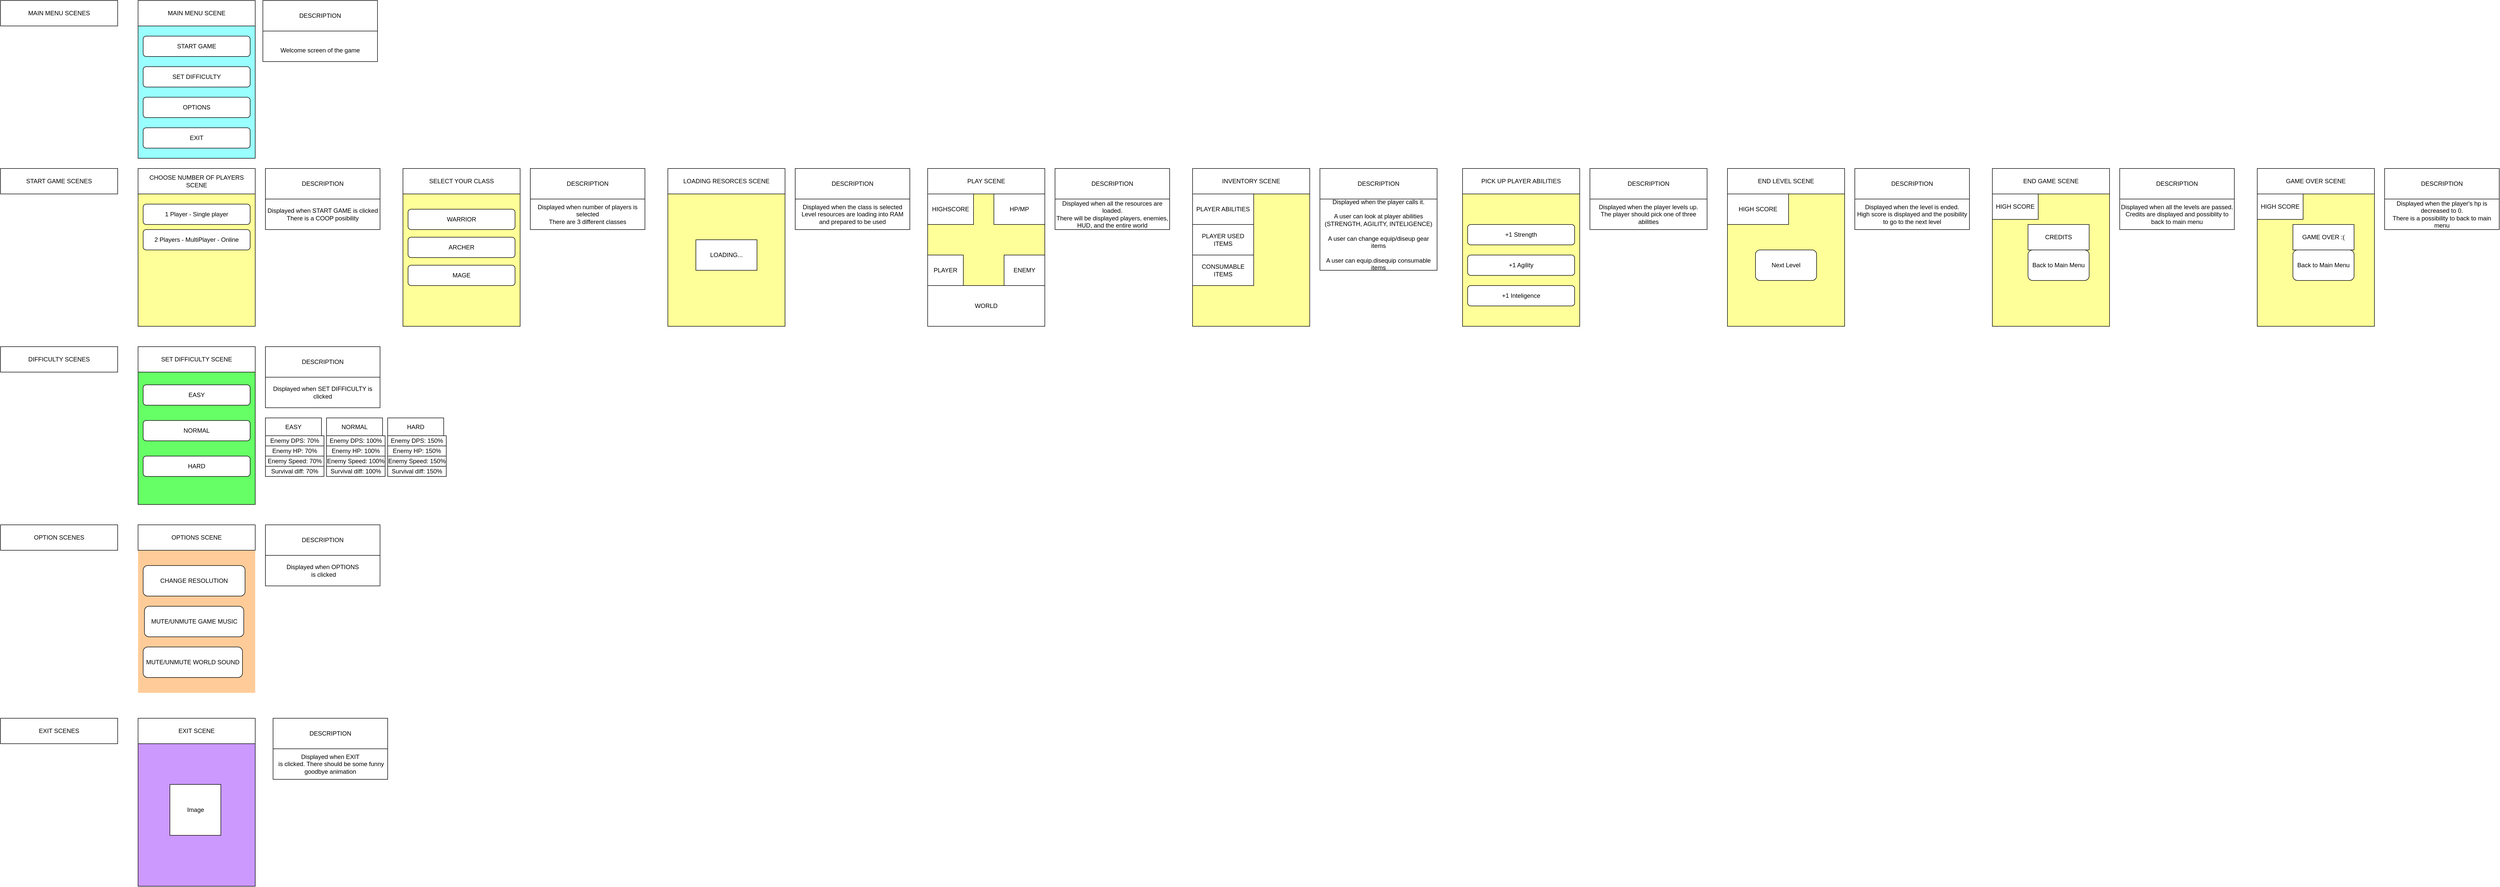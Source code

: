 <mxfile version="13.10.0" type="embed">
    <diagram id="eMU_mlaN2lheY5ZQrt8L" name="Scenes">
        <mxGraphModel dx="1830" dy="555" grid="1" gridSize="10" guides="1" tooltips="1" connect="1" arrows="1" fold="1" page="1" pageScale="1" pageWidth="850" pageHeight="1100" math="0" shadow="0">
            <root>
                <mxCell id="0"/>
                <mxCell id="1" parent="0"/>
                <mxCell id="11" value="" style="rounded=0;whiteSpace=wrap;html=1;fillColor=#99FFFF;" vertex="1" parent="1">
                    <mxGeometry x="40" y="80" width="230" height="260" as="geometry"/>
                </mxCell>
                <mxCell id="3" value="MAIN MENU SCENE" style="rounded=0;whiteSpace=wrap;html=1;" vertex="1" parent="1">
                    <mxGeometry x="40" y="30" width="230" height="50" as="geometry"/>
                </mxCell>
                <mxCell id="6" value="START GAME" style="rounded=1;whiteSpace=wrap;html=1;" vertex="1" parent="1">
                    <mxGeometry x="50" y="100" width="210" height="40" as="geometry"/>
                </mxCell>
                <mxCell id="7" value="SET DIFFICULTY" style="rounded=1;whiteSpace=wrap;html=1;" vertex="1" parent="1">
                    <mxGeometry x="50" y="160" width="210" height="40" as="geometry"/>
                </mxCell>
                <mxCell id="10" value="OPTIONS" style="rounded=1;whiteSpace=wrap;html=1;" vertex="1" parent="1">
                    <mxGeometry x="50" y="220" width="210" height="40" as="geometry"/>
                </mxCell>
                <mxCell id="13" value="EXIT" style="rounded=1;whiteSpace=wrap;html=1;" vertex="1" parent="1">
                    <mxGeometry x="50" y="280" width="210" height="40" as="geometry"/>
                </mxCell>
                <mxCell id="16" value="" style="rounded=0;whiteSpace=wrap;html=1;fillColor=#FFFF99;" vertex="1" parent="1">
                    <mxGeometry x="40" y="410" width="230" height="260" as="geometry"/>
                </mxCell>
                <mxCell id="18" value="CHOOSE NUMBER OF PLAYERS SCENE" style="rounded=0;whiteSpace=wrap;html=1;" vertex="1" parent="1">
                    <mxGeometry x="40" y="360" width="230" height="50" as="geometry"/>
                </mxCell>
                <mxCell id="25" value="2 Players - MultiPlayer - Online" style="rounded=1;whiteSpace=wrap;html=1;" vertex="1" parent="1">
                    <mxGeometry x="50" y="480" width="210" height="40" as="geometry"/>
                </mxCell>
                <mxCell id="26" value="1 Player - Single player" style="rounded=1;whiteSpace=wrap;html=1;" vertex="1" parent="1">
                    <mxGeometry x="50" y="430" width="210" height="40" as="geometry"/>
                </mxCell>
                <mxCell id="32" value="" style="group" vertex="1" connectable="0" parent="1">
                    <mxGeometry x="1080" y="360" width="230" height="310" as="geometry"/>
                </mxCell>
                <mxCell id="29" value="" style="rounded=0;whiteSpace=wrap;html=1;fillColor=#FFFF99;" vertex="1" parent="32">
                    <mxGeometry y="50" width="230" height="260" as="geometry"/>
                </mxCell>
                <mxCell id="30" value="LOADING RESORCES SCENE" style="rounded=0;whiteSpace=wrap;html=1;" vertex="1" parent="32">
                    <mxGeometry width="230" height="50" as="geometry"/>
                </mxCell>
                <mxCell id="39" value="LOADING..." style="rounded=0;whiteSpace=wrap;html=1;" vertex="1" parent="32">
                    <mxGeometry x="55" y="140" width="120" height="60" as="geometry"/>
                </mxCell>
                <mxCell id="284" value="" style="rounded=0;whiteSpace=wrap;html=1;fillColor=#CC99FF;" vertex="1" parent="1">
                    <mxGeometry x="40" y="1440" width="230" height="330" as="geometry"/>
                </mxCell>
                <mxCell id="286" value="EXIT SCENE" style="rounded=0;whiteSpace=wrap;html=1;" vertex="1" parent="1">
                    <mxGeometry x="40" y="1440" width="230" height="50" as="geometry"/>
                </mxCell>
                <mxCell id="287" value="Image" style="rounded=0;whiteSpace=wrap;html=1;" vertex="1" parent="1">
                    <mxGeometry x="102.5" y="1570" width="100" height="100" as="geometry"/>
                </mxCell>
                <mxCell id="303" value="" style="group" vertex="1" connectable="0" parent="1">
                    <mxGeometry x="285" y="30" width="225" height="120" as="geometry"/>
                </mxCell>
                <mxCell id="300" value="&lt;br&gt;Welcome screen of the game" style="rounded=0;whiteSpace=wrap;html=1;" vertex="1" parent="303">
                    <mxGeometry y="60" width="225" height="60" as="geometry"/>
                </mxCell>
                <mxCell id="302" value="DESCRIPTION" style="rounded=0;whiteSpace=wrap;html=1;" vertex="1" parent="303">
                    <mxGeometry width="225" height="60" as="geometry"/>
                </mxCell>
                <mxCell id="307" value="" style="group" vertex="1" connectable="0" parent="1">
                    <mxGeometry x="290" y="360" width="225" height="120" as="geometry"/>
                </mxCell>
                <mxCell id="308" value="Displayed when START GAME is clicked&lt;br&gt;There is a COOP posibility" style="rounded=0;whiteSpace=wrap;html=1;" vertex="1" parent="307">
                    <mxGeometry y="60" width="225" height="60" as="geometry"/>
                </mxCell>
                <mxCell id="309" value="DESCRIPTION" style="rounded=0;whiteSpace=wrap;html=1;" vertex="1" parent="307">
                    <mxGeometry width="225" height="60" as="geometry"/>
                </mxCell>
                <mxCell id="319" value="" style="group" vertex="1" connectable="0" parent="1">
                    <mxGeometry x="40" y="710" width="230" height="310" as="geometry"/>
                </mxCell>
                <mxCell id="213" value="" style="rounded=0;whiteSpace=wrap;html=1;fillColor=#66FF66;" vertex="1" parent="319">
                    <mxGeometry y="50" width="230" height="260" as="geometry"/>
                </mxCell>
                <mxCell id="318" value="" style="group" vertex="1" connectable="0" parent="319">
                    <mxGeometry width="230" height="255" as="geometry"/>
                </mxCell>
                <mxCell id="214" value="SET DIFFICULTY SCENE" style="rounded=0;whiteSpace=wrap;html=1;" vertex="1" parent="318">
                    <mxGeometry width="230" height="50" as="geometry"/>
                </mxCell>
                <mxCell id="215" value="EASY" style="rounded=1;whiteSpace=wrap;html=1;" vertex="1" parent="318">
                    <mxGeometry x="10" y="75" width="210" height="40" as="geometry"/>
                </mxCell>
                <mxCell id="216" value="NORMAL" style="rounded=1;whiteSpace=wrap;html=1;" vertex="1" parent="318">
                    <mxGeometry x="10" y="145" width="210" height="40" as="geometry"/>
                </mxCell>
                <mxCell id="217" value="HARD" style="rounded=1;whiteSpace=wrap;html=1;" vertex="1" parent="318">
                    <mxGeometry x="10" y="215" width="210" height="40" as="geometry"/>
                </mxCell>
                <mxCell id="329" value="&lt;span&gt;DIFFICULTY SCENES&lt;/span&gt;" style="rounded=0;whiteSpace=wrap;html=1;" vertex="1" parent="1">
                    <mxGeometry x="-230" y="710" width="230" height="50" as="geometry"/>
                </mxCell>
                <mxCell id="331" value="START GAME SCENES" style="rounded=0;whiteSpace=wrap;html=1;" vertex="1" parent="1">
                    <mxGeometry x="-230" y="360" width="230" height="50" as="geometry"/>
                </mxCell>
                <mxCell id="333" value="MAIN MENU SCENES" style="rounded=0;whiteSpace=wrap;html=1;" vertex="1" parent="1">
                    <mxGeometry x="-230" y="30" width="230" height="50" as="geometry"/>
                </mxCell>
                <mxCell id="348" value="" style="group" vertex="1" connectable="0" parent="1">
                    <mxGeometry x="290" y="710" width="225" height="120" as="geometry"/>
                </mxCell>
                <mxCell id="321" value="Displayed when SET DIFFICULTY is clicked" style="rounded=0;whiteSpace=wrap;html=1;" vertex="1" parent="348">
                    <mxGeometry y="60" width="225" height="60" as="geometry"/>
                </mxCell>
                <mxCell id="322" value="DESCRIPTION" style="rounded=0;whiteSpace=wrap;html=1;" vertex="1" parent="348">
                    <mxGeometry width="225" height="60" as="geometry"/>
                </mxCell>
                <mxCell id="351" value="" style="group" vertex="1" connectable="0" parent="1">
                    <mxGeometry x="290" y="850" width="115" height="115" as="geometry"/>
                </mxCell>
                <mxCell id="339" value="" style="rounded=0;whiteSpace=wrap;html=1;" vertex="1" parent="351">
                    <mxGeometry y="5" width="110" height="110" as="geometry"/>
                </mxCell>
                <mxCell id="347" value="" style="group" vertex="1" connectable="0" parent="351">
                    <mxGeometry y="35" width="115" height="80" as="geometry"/>
                </mxCell>
                <mxCell id="343" value="&lt;span&gt;Enemy DPS: 70%&lt;/span&gt;" style="rounded=0;whiteSpace=wrap;html=1;" vertex="1" parent="347">
                    <mxGeometry width="115" height="20" as="geometry"/>
                </mxCell>
                <mxCell id="344" value="&lt;span&gt;Enemy HP: 70%&lt;/span&gt;" style="rounded=0;whiteSpace=wrap;html=1;" vertex="1" parent="347">
                    <mxGeometry y="20" width="115" height="20" as="geometry"/>
                </mxCell>
                <mxCell id="345" value="Enemy Speed: 70%" style="rounded=0;whiteSpace=wrap;html=1;" vertex="1" parent="347">
                    <mxGeometry y="40" width="115" height="20" as="geometry"/>
                </mxCell>
                <mxCell id="346" value="&lt;span&gt;Survival diff: 70%&lt;/span&gt;" style="rounded=0;whiteSpace=wrap;html=1;" vertex="1" parent="347">
                    <mxGeometry y="60" width="115" height="20" as="geometry"/>
                </mxCell>
                <mxCell id="349" value="EASY" style="rounded=0;whiteSpace=wrap;html=1;" vertex="1" parent="351">
                    <mxGeometry width="110" height="35" as="geometry"/>
                </mxCell>
                <mxCell id="360" value="" style="group" vertex="1" connectable="0" parent="1">
                    <mxGeometry x="410" y="850" width="115" height="115" as="geometry"/>
                </mxCell>
                <mxCell id="361" value="" style="rounded=0;whiteSpace=wrap;html=1;" vertex="1" parent="360">
                    <mxGeometry y="5" width="110" height="110" as="geometry"/>
                </mxCell>
                <mxCell id="362" value="" style="group" vertex="1" connectable="0" parent="360">
                    <mxGeometry y="35" width="115" height="80" as="geometry"/>
                </mxCell>
                <mxCell id="363" value="&lt;span&gt;Enemy DPS: 100%&lt;/span&gt;" style="rounded=0;whiteSpace=wrap;html=1;" vertex="1" parent="362">
                    <mxGeometry width="115" height="20" as="geometry"/>
                </mxCell>
                <mxCell id="364" value="&lt;span&gt;Enemy HP: 100%&lt;/span&gt;" style="rounded=0;whiteSpace=wrap;html=1;" vertex="1" parent="362">
                    <mxGeometry y="20" width="115" height="20" as="geometry"/>
                </mxCell>
                <mxCell id="365" value="Enemy Speed: 100%" style="rounded=0;whiteSpace=wrap;html=1;" vertex="1" parent="362">
                    <mxGeometry y="40" width="115" height="20" as="geometry"/>
                </mxCell>
                <mxCell id="366" value="&lt;span&gt;Survival diff: 100%&lt;/span&gt;" style="rounded=0;whiteSpace=wrap;html=1;" vertex="1" parent="362">
                    <mxGeometry y="60" width="115" height="20" as="geometry"/>
                </mxCell>
                <mxCell id="367" value="NORMAL" style="rounded=0;whiteSpace=wrap;html=1;" vertex="1" parent="360">
                    <mxGeometry width="110" height="35" as="geometry"/>
                </mxCell>
                <mxCell id="368" value="" style="group" vertex="1" connectable="0" parent="1">
                    <mxGeometry x="530" y="850" width="115" height="115" as="geometry"/>
                </mxCell>
                <mxCell id="369" value="" style="rounded=0;whiteSpace=wrap;html=1;" vertex="1" parent="368">
                    <mxGeometry y="5" width="110" height="110" as="geometry"/>
                </mxCell>
                <mxCell id="370" value="" style="group" vertex="1" connectable="0" parent="368">
                    <mxGeometry y="35" width="115" height="80" as="geometry"/>
                </mxCell>
                <mxCell id="371" value="&lt;span&gt;Enemy DPS: 150%&lt;/span&gt;" style="rounded=0;whiteSpace=wrap;html=1;" vertex="1" parent="370">
                    <mxGeometry width="115" height="20" as="geometry"/>
                </mxCell>
                <mxCell id="372" value="&lt;span&gt;Enemy HP: 150%&lt;/span&gt;" style="rounded=0;whiteSpace=wrap;html=1;" vertex="1" parent="370">
                    <mxGeometry y="20" width="115" height="20" as="geometry"/>
                </mxCell>
                <mxCell id="373" value="Enemy Speed: 150%" style="rounded=0;whiteSpace=wrap;html=1;" vertex="1" parent="370">
                    <mxGeometry y="40" width="115" height="20" as="geometry"/>
                </mxCell>
                <mxCell id="374" value="&lt;span&gt;Survival diff: 150%&lt;/span&gt;" style="rounded=0;whiteSpace=wrap;html=1;" vertex="1" parent="370">
                    <mxGeometry y="60" width="115" height="20" as="geometry"/>
                </mxCell>
                <mxCell id="375" value="HARD" style="rounded=0;whiteSpace=wrap;html=1;" vertex="1" parent="368">
                    <mxGeometry width="110" height="35" as="geometry"/>
                </mxCell>
                <mxCell id="376" value="OPTION SCENES" style="rounded=0;whiteSpace=wrap;html=1;" vertex="1" parent="1">
                    <mxGeometry x="-230" y="1060" width="230" height="50" as="geometry"/>
                </mxCell>
                <mxCell id="380" value="" style="group" vertex="1" connectable="0" parent="1">
                    <mxGeometry x="290" y="1060" width="225" height="120" as="geometry"/>
                </mxCell>
                <mxCell id="381" value="Displayed when OPTIONS&lt;br&gt;&amp;nbsp;is clicked" style="rounded=0;whiteSpace=wrap;html=1;" vertex="1" parent="380">
                    <mxGeometry y="60" width="225" height="60" as="geometry"/>
                </mxCell>
                <mxCell id="382" value="DESCRIPTION" style="rounded=0;whiteSpace=wrap;html=1;" vertex="1" parent="380">
                    <mxGeometry width="225" height="60" as="geometry"/>
                </mxCell>
                <mxCell id="384" value="&lt;span&gt;EXIT SCENES&lt;/span&gt;" style="rounded=0;whiteSpace=wrap;html=1;" vertex="1" parent="1">
                    <mxGeometry x="-230" y="1440" width="230" height="50" as="geometry"/>
                </mxCell>
                <mxCell id="388" value="" style="group" vertex="1" connectable="0" parent="1">
                    <mxGeometry x="305" y="1440" width="225" height="120" as="geometry"/>
                </mxCell>
                <mxCell id="389" value="Displayed when EXIT&lt;br&gt;&amp;nbsp;is clicked. There should be some funny goodbye animation" style="rounded=0;whiteSpace=wrap;html=1;" vertex="1" parent="388">
                    <mxGeometry y="60" width="225" height="60" as="geometry"/>
                </mxCell>
                <mxCell id="390" value="DESCRIPTION" style="rounded=0;whiteSpace=wrap;html=1;" vertex="1" parent="388">
                    <mxGeometry width="225" height="60" as="geometry"/>
                </mxCell>
                <mxCell id="399" value="" style="group;fillColor=#FFCC99;" vertex="1" connectable="0" parent="1">
                    <mxGeometry x="40" y="1060" width="230" height="330" as="geometry"/>
                </mxCell>
                <mxCell id="277" value="CHANGE RESOLUTION" style="rounded=1;whiteSpace=wrap;html=1;" vertex="1" parent="399">
                    <mxGeometry x="10" y="80" width="200" height="60" as="geometry"/>
                </mxCell>
                <mxCell id="280" value="MUTE/UNMUTE GAME MUSIC" style="rounded=1;whiteSpace=wrap;html=1;" vertex="1" parent="399">
                    <mxGeometry x="12.5" y="160" width="195" height="60" as="geometry"/>
                </mxCell>
                <mxCell id="282" value="MUTE/UNMUTE WORLD SOUND" style="rounded=1;whiteSpace=wrap;html=1;" vertex="1" parent="399">
                    <mxGeometry x="10" y="240" width="195" height="60" as="geometry"/>
                </mxCell>
                <mxCell id="278" value="OPTIONS SCENE" style="rounded=0;whiteSpace=wrap;html=1;" vertex="1" parent="399">
                    <mxGeometry width="230" height="50" as="geometry"/>
                </mxCell>
                <mxCell id="423" value="" style="group;fillColor=#FFFF99;" vertex="1" connectable="0" parent="1">
                    <mxGeometry x="560" y="360" width="230" height="310" as="geometry"/>
                </mxCell>
                <mxCell id="418" value="" style="rounded=0;whiteSpace=wrap;html=1;fillColor=#FFFF99;" vertex="1" parent="423">
                    <mxGeometry y="50" width="230" height="260" as="geometry"/>
                </mxCell>
                <mxCell id="419" value="SELECT YOUR CLASS" style="rounded=0;whiteSpace=wrap;html=1;" vertex="1" parent="423">
                    <mxGeometry width="230" height="50" as="geometry"/>
                </mxCell>
                <mxCell id="425" value="WARRIOR" style="rounded=1;whiteSpace=wrap;html=1;" vertex="1" parent="423">
                    <mxGeometry x="10" y="80" width="210" height="40" as="geometry"/>
                </mxCell>
                <mxCell id="426" value="ARCHER" style="rounded=1;whiteSpace=wrap;html=1;" vertex="1" parent="423">
                    <mxGeometry x="10" y="135" width="210" height="40" as="geometry"/>
                </mxCell>
                <mxCell id="428" value="MAGE" style="rounded=1;whiteSpace=wrap;html=1;" vertex="1" parent="423">
                    <mxGeometry x="10" y="190" width="210" height="40" as="geometry"/>
                </mxCell>
                <mxCell id="432" value="" style="group" vertex="1" connectable="0" parent="1">
                    <mxGeometry x="810" y="360" width="225" height="120" as="geometry"/>
                </mxCell>
                <mxCell id="433" value="Displayed when number of players is selected&lt;br&gt;There are 3 different classes" style="rounded=0;whiteSpace=wrap;html=1;" vertex="1" parent="432">
                    <mxGeometry y="60" width="225" height="60" as="geometry"/>
                </mxCell>
                <mxCell id="434" value="DESCRIPTION" style="rounded=0;whiteSpace=wrap;html=1;" vertex="1" parent="432">
                    <mxGeometry width="225" height="60" as="geometry"/>
                </mxCell>
                <mxCell id="435" value="" style="group" vertex="1" connectable="0" parent="1">
                    <mxGeometry x="1330" y="360" width="225" height="120" as="geometry"/>
                </mxCell>
                <mxCell id="436" value="Displayed when the class is selected&lt;br&gt;Level resources are loading into RAM and prepared to be used" style="rounded=0;whiteSpace=wrap;html=1;" vertex="1" parent="435">
                    <mxGeometry y="60" width="225" height="60" as="geometry"/>
                </mxCell>
                <mxCell id="437" value="DESCRIPTION" style="rounded=0;whiteSpace=wrap;html=1;" vertex="1" parent="435">
                    <mxGeometry width="225" height="60" as="geometry"/>
                </mxCell>
                <mxCell id="439" value="" style="group" vertex="1" connectable="0" parent="1">
                    <mxGeometry x="1840" y="360" width="225" height="120" as="geometry"/>
                </mxCell>
                <mxCell id="440" value="Displayed when all the resources are loaded.&lt;br&gt;There will be displayed players, enemies, HUD, and the entire world" style="rounded=0;whiteSpace=wrap;html=1;" vertex="1" parent="439">
                    <mxGeometry y="60" width="225" height="60" as="geometry"/>
                </mxCell>
                <mxCell id="441" value="DESCRIPTION" style="rounded=0;whiteSpace=wrap;html=1;" vertex="1" parent="439">
                    <mxGeometry width="225" height="60" as="geometry"/>
                </mxCell>
                <mxCell id="52" value="" style="group" vertex="1" connectable="0" parent="1">
                    <mxGeometry x="1770" y="40" width="230" height="310" as="geometry"/>
                </mxCell>
                <mxCell id="438" value="" style="group" vertex="1" connectable="0" parent="52">
                    <mxGeometry x="-180" y="320" width="230" height="310" as="geometry"/>
                </mxCell>
                <mxCell id="53" value="" style="rounded=0;whiteSpace=wrap;html=1;fillColor=#FFFF99;" vertex="1" parent="438">
                    <mxGeometry y="50" width="230" height="260" as="geometry"/>
                </mxCell>
                <mxCell id="54" value="PLAY SCENE" style="rounded=0;whiteSpace=wrap;html=1;" vertex="1" parent="438">
                    <mxGeometry width="230" height="50" as="geometry"/>
                </mxCell>
                <mxCell id="83" value="WORLD" style="rounded=0;whiteSpace=wrap;html=1;" vertex="1" parent="438">
                    <mxGeometry y="230" width="230" height="80" as="geometry"/>
                </mxCell>
                <mxCell id="86" value="PLAYER" style="rounded=0;whiteSpace=wrap;html=1;" vertex="1" parent="438">
                    <mxGeometry y="170" width="70" height="60" as="geometry"/>
                </mxCell>
                <mxCell id="87" value="ENEMY" style="rounded=0;whiteSpace=wrap;html=1;" vertex="1" parent="438">
                    <mxGeometry x="150" y="170" width="80" height="60" as="geometry"/>
                </mxCell>
                <mxCell id="88" value="HIGHSCORE" style="rounded=0;whiteSpace=wrap;html=1;" vertex="1" parent="438">
                    <mxGeometry y="50" width="90" height="60" as="geometry"/>
                </mxCell>
                <mxCell id="89" value="HP/MP" style="rounded=0;whiteSpace=wrap;html=1;" vertex="1" parent="438">
                    <mxGeometry x="130" y="50" width="100" height="60" as="geometry"/>
                </mxCell>
                <mxCell id="451" value="" style="group" vertex="1" connectable="0" parent="1">
                    <mxGeometry x="2110" y="360" width="230" height="310" as="geometry"/>
                </mxCell>
                <mxCell id="452" value="" style="rounded=0;whiteSpace=wrap;html=1;fillColor=#FFFF99;" vertex="1" parent="451">
                    <mxGeometry y="50" width="230" height="260" as="geometry"/>
                </mxCell>
                <mxCell id="453" value="INVENTORY SCENE" style="rounded=0;whiteSpace=wrap;html=1;" vertex="1" parent="451">
                    <mxGeometry width="230" height="50" as="geometry"/>
                </mxCell>
                <mxCell id="454" value="PLAYER ABILITIES" style="rounded=0;whiteSpace=wrap;html=1;" vertex="1" parent="451">
                    <mxGeometry y="50" width="120" height="60" as="geometry"/>
                </mxCell>
                <mxCell id="456" value="PLAYER USED ITEMS" style="rounded=0;whiteSpace=wrap;html=1;" vertex="1" parent="451">
                    <mxGeometry y="110" width="120" height="60" as="geometry"/>
                </mxCell>
                <mxCell id="459" value="CONSUMABLE ITEMS" style="rounded=0;whiteSpace=wrap;html=1;" vertex="1" parent="451">
                    <mxGeometry y="170" width="120" height="60" as="geometry"/>
                </mxCell>
                <mxCell id="467" value="" style="group" vertex="1" connectable="0" parent="1">
                    <mxGeometry x="2360" y="360" width="230" height="200" as="geometry"/>
                </mxCell>
                <mxCell id="464" value="Displayed when the player calls it.&lt;br&gt;&lt;br&gt;A user can look at player abilities (STRENGTH, AGILITY, INTELIGENCE)&lt;br&gt;&lt;br&gt;A user can change equip/diseup gear items&lt;br&gt;&lt;br&gt;A user can equip.disequip consumable items" style="rounded=0;whiteSpace=wrap;html=1;" vertex="1" parent="467">
                    <mxGeometry y="60" width="230" height="140" as="geometry"/>
                </mxCell>
                <mxCell id="465" value="DESCRIPTION" style="rounded=0;whiteSpace=wrap;html=1;" vertex="1" parent="467">
                    <mxGeometry width="230" height="60" as="geometry"/>
                </mxCell>
                <mxCell id="468" value="" style="group" vertex="1" connectable="0" parent="1">
                    <mxGeometry x="3160" y="360" width="1515" height="310" as="geometry"/>
                </mxCell>
                <mxCell id="70" value="" style="group" vertex="1" connectable="0" parent="468">
                    <mxGeometry width="230" height="310" as="geometry"/>
                </mxCell>
                <mxCell id="71" value="" style="rounded=0;whiteSpace=wrap;html=1;fillColor=#FFFF99;" vertex="1" parent="70">
                    <mxGeometry y="50" width="230" height="260" as="geometry"/>
                </mxCell>
                <mxCell id="72" value="END LEVEL SCENE" style="rounded=0;whiteSpace=wrap;html=1;" vertex="1" parent="70">
                    <mxGeometry width="230" height="50" as="geometry"/>
                </mxCell>
                <mxCell id="132" value="HIGH SCORE" style="rounded=0;whiteSpace=wrap;html=1;" vertex="1" parent="70">
                    <mxGeometry y="50" width="120" height="60" as="geometry"/>
                </mxCell>
                <mxCell id="134" value="Next Level" style="rounded=1;whiteSpace=wrap;html=1;" vertex="1" parent="70">
                    <mxGeometry x="55" y="160" width="120" height="60" as="geometry"/>
                </mxCell>
                <mxCell id="138" value="" style="group" vertex="1" connectable="0" parent="468">
                    <mxGeometry x="520" width="230" height="310" as="geometry"/>
                </mxCell>
                <mxCell id="139" value="" style="rounded=0;whiteSpace=wrap;html=1;fillColor=#FFFF99;" vertex="1" parent="138">
                    <mxGeometry y="50" width="230" height="260" as="geometry"/>
                </mxCell>
                <mxCell id="140" value="END GAME SCENE" style="rounded=0;whiteSpace=wrap;html=1;" vertex="1" parent="138">
                    <mxGeometry width="230" height="50" as="geometry"/>
                </mxCell>
                <mxCell id="141" value="HIGH SCORE" style="rounded=0;whiteSpace=wrap;html=1;" vertex="1" parent="138">
                    <mxGeometry y="50" width="90" height="50" as="geometry"/>
                </mxCell>
                <mxCell id="166" value="Back to Main Menu" style="rounded=1;whiteSpace=wrap;html=1;" vertex="1" parent="138">
                    <mxGeometry x="70" y="160" width="120" height="60" as="geometry"/>
                </mxCell>
                <mxCell id="187" value="CREDITS" style="rounded=0;whiteSpace=wrap;html=1;" vertex="1" parent="138">
                    <mxGeometry x="70" y="110" width="120" height="50" as="geometry"/>
                </mxCell>
                <mxCell id="194" value="" style="group" vertex="1" connectable="0" parent="468">
                    <mxGeometry x="1040" width="230" height="310" as="geometry"/>
                </mxCell>
                <mxCell id="195" value="" style="rounded=0;whiteSpace=wrap;html=1;fillColor=#FFFF99;" vertex="1" parent="194">
                    <mxGeometry y="50" width="230" height="260" as="geometry"/>
                </mxCell>
                <mxCell id="196" value="GAME OVER SCENE" style="rounded=0;whiteSpace=wrap;html=1;" vertex="1" parent="194">
                    <mxGeometry width="230" height="50" as="geometry"/>
                </mxCell>
                <mxCell id="197" value="HIGH SCORE" style="rounded=0;whiteSpace=wrap;html=1;" vertex="1" parent="194">
                    <mxGeometry y="50" width="90" height="50" as="geometry"/>
                </mxCell>
                <mxCell id="414" value="" style="group" vertex="1" connectable="0" parent="194">
                    <mxGeometry x="70" y="110" width="120" height="110" as="geometry"/>
                </mxCell>
                <mxCell id="198" value="Back to Main Menu" style="rounded=1;whiteSpace=wrap;html=1;" vertex="1" parent="414">
                    <mxGeometry y="50" width="120" height="60" as="geometry"/>
                </mxCell>
                <mxCell id="199" value="GAME OVER :(" style="rounded=0;whiteSpace=wrap;html=1;" vertex="1" parent="414">
                    <mxGeometry width="120" height="50" as="geometry"/>
                </mxCell>
                <mxCell id="442" value="" style="group" vertex="1" connectable="0" parent="468">
                    <mxGeometry x="250" width="225" height="120" as="geometry"/>
                </mxCell>
                <mxCell id="443" value="Displayed when the level is ended.&lt;br&gt;High score is displayed and the posibility to go to the next level" style="rounded=0;whiteSpace=wrap;html=1;" vertex="1" parent="442">
                    <mxGeometry y="60" width="225" height="60" as="geometry"/>
                </mxCell>
                <mxCell id="444" value="DESCRIPTION" style="rounded=0;whiteSpace=wrap;html=1;" vertex="1" parent="442">
                    <mxGeometry width="225" height="60" as="geometry"/>
                </mxCell>
                <mxCell id="445" value="" style="group" vertex="1" connectable="0" parent="468">
                    <mxGeometry x="770" width="225" height="120" as="geometry"/>
                </mxCell>
                <mxCell id="446" value="Displayed when all the levels are passed.&lt;br&gt;Credits are displayed and possiblity to back to main menu" style="rounded=0;whiteSpace=wrap;html=1;" vertex="1" parent="445">
                    <mxGeometry y="60" width="225" height="60" as="geometry"/>
                </mxCell>
                <mxCell id="447" value="DESCRIPTION" style="rounded=0;whiteSpace=wrap;html=1;" vertex="1" parent="445">
                    <mxGeometry width="225" height="60" as="geometry"/>
                </mxCell>
                <mxCell id="448" value="" style="group" vertex="1" connectable="0" parent="468">
                    <mxGeometry x="1290" width="225" height="120" as="geometry"/>
                </mxCell>
                <mxCell id="449" value="Displayed when the player's hp is decreased to 0.&lt;br&gt;There is a possibility to back to main menu" style="rounded=0;whiteSpace=wrap;html=1;" vertex="1" parent="448">
                    <mxGeometry y="60" width="225" height="60" as="geometry"/>
                </mxCell>
                <mxCell id="450" value="DESCRIPTION" style="rounded=0;whiteSpace=wrap;html=1;" vertex="1" parent="448">
                    <mxGeometry width="225" height="60" as="geometry"/>
                </mxCell>
                <mxCell id="472" value="" style="group" vertex="1" connectable="0" parent="1">
                    <mxGeometry x="2640" y="360" width="230" height="310" as="geometry"/>
                </mxCell>
                <mxCell id="473" value="" style="rounded=0;whiteSpace=wrap;html=1;fillColor=#FFFF99;" vertex="1" parent="472">
                    <mxGeometry y="50" width="230" height="260" as="geometry"/>
                </mxCell>
                <mxCell id="474" value="PICK UP PLAYER ABILITIES" style="rounded=0;whiteSpace=wrap;html=1;" vertex="1" parent="472">
                    <mxGeometry width="230" height="50" as="geometry"/>
                </mxCell>
                <mxCell id="495" value="+1 Inteligence" style="rounded=1;whiteSpace=wrap;html=1;" vertex="1" parent="472">
                    <mxGeometry x="10" y="230" width="210" height="40" as="geometry"/>
                </mxCell>
                <mxCell id="497" value="+1 Agility" style="rounded=1;whiteSpace=wrap;html=1;" vertex="1" parent="472">
                    <mxGeometry x="10" y="170" width="210" height="40" as="geometry"/>
                </mxCell>
                <mxCell id="496" value="+1 Strength" style="rounded=1;whiteSpace=wrap;html=1;" vertex="1" parent="472">
                    <mxGeometry x="10" y="110" width="210" height="40" as="geometry"/>
                </mxCell>
                <mxCell id="478" value="" style="group" vertex="1" connectable="0" parent="1">
                    <mxGeometry x="2890" y="360" width="230" height="200" as="geometry"/>
                </mxCell>
                <mxCell id="479" value="Displayed when the player levels up.&lt;br&gt;The player should pick one of three abilities" style="rounded=0;whiteSpace=wrap;html=1;" vertex="1" parent="478">
                    <mxGeometry y="60" width="230" height="60" as="geometry"/>
                </mxCell>
                <mxCell id="480" value="DESCRIPTION" style="rounded=0;whiteSpace=wrap;html=1;" vertex="1" parent="478">
                    <mxGeometry width="230" height="60" as="geometry"/>
                </mxCell>
            </root>
        </mxGraphModel>
    </diagram>
</mxfile>